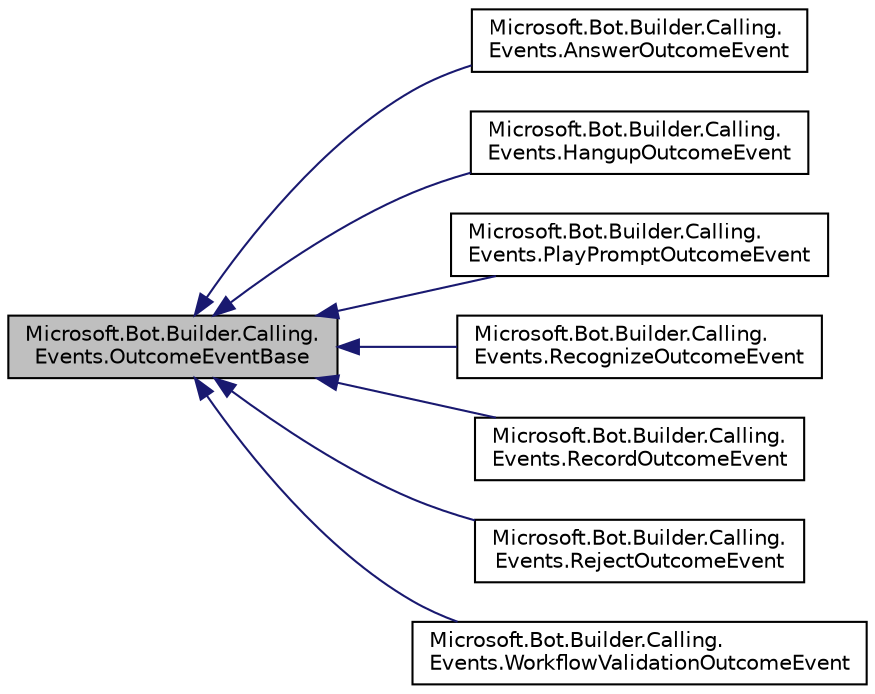 digraph "Microsoft.Bot.Builder.Calling.Events.OutcomeEventBase"
{
  edge [fontname="Helvetica",fontsize="10",labelfontname="Helvetica",labelfontsize="10"];
  node [fontname="Helvetica",fontsize="10",shape=record];
  rankdir="LR";
  Node1 [label="Microsoft.Bot.Builder.Calling.\lEvents.OutcomeEventBase",height=0.2,width=0.4,color="black", fillcolor="grey75", style="filled", fontcolor="black"];
  Node1 -> Node2 [dir="back",color="midnightblue",fontsize="10",style="solid",fontname="Helvetica"];
  Node2 [label="Microsoft.Bot.Builder.Calling.\lEvents.AnswerOutcomeEvent",height=0.2,width=0.4,color="black", fillcolor="white", style="filled",URL="$d2/d91/class_microsoft_1_1_bot_1_1_builder_1_1_calling_1_1_events_1_1_answer_outcome_event.html"];
  Node1 -> Node3 [dir="back",color="midnightblue",fontsize="10",style="solid",fontname="Helvetica"];
  Node3 [label="Microsoft.Bot.Builder.Calling.\lEvents.HangupOutcomeEvent",height=0.2,width=0.4,color="black", fillcolor="white", style="filled",URL="$db/dac/class_microsoft_1_1_bot_1_1_builder_1_1_calling_1_1_events_1_1_hangup_outcome_event.html"];
  Node1 -> Node4 [dir="back",color="midnightblue",fontsize="10",style="solid",fontname="Helvetica"];
  Node4 [label="Microsoft.Bot.Builder.Calling.\lEvents.PlayPromptOutcomeEvent",height=0.2,width=0.4,color="black", fillcolor="white", style="filled",URL="$d8/de7/class_microsoft_1_1_bot_1_1_builder_1_1_calling_1_1_events_1_1_play_prompt_outcome_event.html"];
  Node1 -> Node5 [dir="back",color="midnightblue",fontsize="10",style="solid",fontname="Helvetica"];
  Node5 [label="Microsoft.Bot.Builder.Calling.\lEvents.RecognizeOutcomeEvent",height=0.2,width=0.4,color="black", fillcolor="white", style="filled",URL="$d9/d79/class_microsoft_1_1_bot_1_1_builder_1_1_calling_1_1_events_1_1_recognize_outcome_event.html"];
  Node1 -> Node6 [dir="back",color="midnightblue",fontsize="10",style="solid",fontname="Helvetica"];
  Node6 [label="Microsoft.Bot.Builder.Calling.\lEvents.RecordOutcomeEvent",height=0.2,width=0.4,color="black", fillcolor="white", style="filled",URL="$da/df1/class_microsoft_1_1_bot_1_1_builder_1_1_calling_1_1_events_1_1_record_outcome_event.html"];
  Node1 -> Node7 [dir="back",color="midnightblue",fontsize="10",style="solid",fontname="Helvetica"];
  Node7 [label="Microsoft.Bot.Builder.Calling.\lEvents.RejectOutcomeEvent",height=0.2,width=0.4,color="black", fillcolor="white", style="filled",URL="$d8/d60/class_microsoft_1_1_bot_1_1_builder_1_1_calling_1_1_events_1_1_reject_outcome_event.html"];
  Node1 -> Node8 [dir="back",color="midnightblue",fontsize="10",style="solid",fontname="Helvetica"];
  Node8 [label="Microsoft.Bot.Builder.Calling.\lEvents.WorkflowValidationOutcomeEvent",height=0.2,width=0.4,color="black", fillcolor="white", style="filled",URL="$d0/d98/class_microsoft_1_1_bot_1_1_builder_1_1_calling_1_1_events_1_1_workflow_validation_outcome_event.html"];
}
